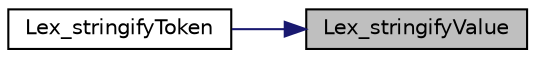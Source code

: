 digraph "Lex_stringifyValue"
{
 // LATEX_PDF_SIZE
  bgcolor="transparent";
  edge [fontname="Helvetica",fontsize="10",labelfontname="Helvetica",labelfontsize="10"];
  node [fontname="Helvetica",fontsize="10",shape=record];
  rankdir="RL";
  Node1 [label="Lex_stringifyValue",height=0.2,width=0.4,color="black", fillcolor="grey75", style="filled", fontcolor="black",tooltip=" "];
  Node1 -> Node2 [dir="back",color="midnightblue",fontsize="10",style="solid",fontname="Helvetica"];
  Node2 [label="Lex_stringifyToken",height=0.2,width=0.4,color="black",URL="$d7/d18/group__LEX.html#ga2f5cbafce3e3f05142688d32d88ff2ae",tooltip="Stringify token with all it's fields."];
}
